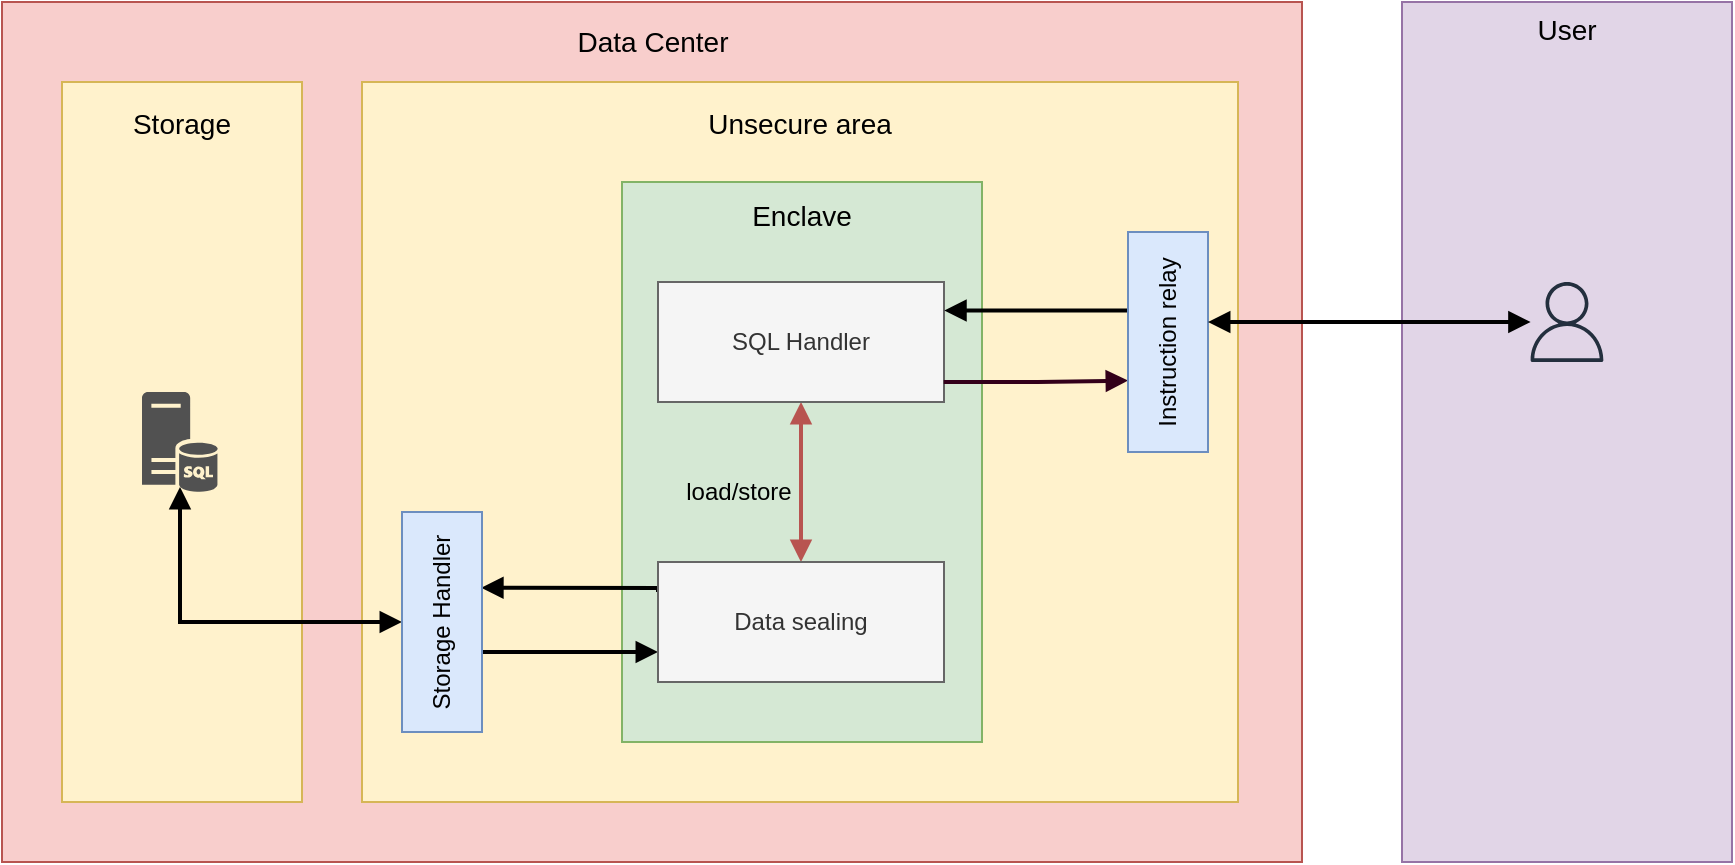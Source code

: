 <mxfile version="12.6.6" type="device"><diagram id="LC80RLNDfs2At8qiM8nP" name="Page-1"><mxGraphModel dx="5891" dy="3921" grid="1" gridSize="10" guides="1" tooltips="1" connect="1" arrows="1" fold="1" page="1" pageScale="1" pageWidth="1169" pageHeight="827" math="0" shadow="0"><root><mxCell id="0"/><mxCell id="1" parent="0"/><mxCell id="3JKxE_vsggqJ3vSwspQc-28" value="" style="rounded=0;whiteSpace=wrap;html=1;fillColor=#f8cecc;strokeColor=#b85450;" parent="1" vertex="1"><mxGeometry x="70" y="-560" width="650" height="430" as="geometry"/></mxCell><mxCell id="3JKxE_vsggqJ3vSwspQc-29" value="&lt;font style=&quot;font-size: 14px&quot;&gt;Unsecure area&lt;br&gt;&lt;br&gt;&lt;br&gt;&lt;br&gt;&lt;br&gt;&lt;br&gt;&lt;br&gt;&lt;br&gt;&lt;br&gt;&lt;br&gt;&lt;br&gt;&lt;br&gt;&lt;br&gt;&lt;br&gt;&lt;br&gt;&lt;br&gt;&lt;br&gt;&lt;br&gt;&lt;br&gt;&lt;br&gt;&lt;/font&gt;" style="rounded=0;whiteSpace=wrap;html=1;fillColor=#fff2cc;strokeColor=#d6b656;" parent="1" vertex="1"><mxGeometry x="250" y="-520" width="438" height="360" as="geometry"/></mxCell><mxCell id="3JKxE_vsggqJ3vSwspQc-31" value="&lt;font style=&quot;font-size: 14px&quot;&gt;Storage&lt;br&gt;&lt;br&gt;&lt;br&gt;&lt;br&gt;&lt;br&gt;&lt;br&gt;&lt;br&gt;&lt;br&gt;&lt;br&gt;&lt;br&gt;&lt;br&gt;&lt;br&gt;&lt;br&gt;&lt;br&gt;&lt;br&gt;&lt;br&gt;&lt;br&gt;&lt;br&gt;&lt;br&gt;&lt;br&gt;&lt;/font&gt;" style="rounded=0;whiteSpace=wrap;html=1;fillColor=#fff2cc;strokeColor=#d6b656;" parent="1" vertex="1"><mxGeometry x="100" y="-520" width="120" height="360" as="geometry"/></mxCell><mxCell id="3JKxE_vsggqJ3vSwspQc-30" value="" style="pointerEvents=1;shadow=0;dashed=0;html=1;strokeColor=none;labelPosition=center;verticalLabelPosition=bottom;verticalAlign=top;align=center;fillColor=#515151;shape=mxgraph.mscae.system_center.central_administration_site_sql" parent="1" vertex="1"><mxGeometry x="140" y="-365" width="38" height="50" as="geometry"/></mxCell><mxCell id="3JKxE_vsggqJ3vSwspQc-32" value="&lt;p&gt;Enclave&lt;/p&gt;&lt;p&gt;&lt;br&gt;&lt;/p&gt;&lt;p&gt;&lt;br&gt;&lt;/p&gt;&lt;p&gt;&lt;br&gt;&lt;/p&gt;&lt;p&gt;&lt;br&gt;&lt;/p&gt;&lt;p&gt;&lt;br&gt;&lt;/p&gt;&lt;p&gt;&lt;br&gt;&lt;/p&gt;&lt;p&gt;&lt;br&gt;&lt;/p&gt;&lt;p&gt;&lt;br&gt;&lt;/p&gt;" style="rounded=0;whiteSpace=wrap;html=1;fontSize=14;fillColor=#d5e8d4;strokeColor=#82b366;" parent="1" vertex="1"><mxGeometry x="380" y="-470" width="180" height="280" as="geometry"/></mxCell><mxCell id="3JKxE_vsggqJ3vSwspQc-33" value="Data Center" style="text;html=1;align=center;verticalAlign=middle;resizable=0;points=[];autosize=1;fontSize=14;" parent="1" vertex="1"><mxGeometry x="350" y="-550" width="90" height="20" as="geometry"/></mxCell><mxCell id="oFrDh9TmVfjl7BeL2_Rv-9" style="edgeStyle=orthogonalEdgeStyle;rounded=0;orthogonalLoop=1;jettySize=auto;html=1;exitX=0.5;exitY=1;exitDx=0;exitDy=0;entryX=0.5;entryY=0;entryDx=0;entryDy=0;startArrow=block;startFill=1;endArrow=block;endFill=1;strokeWidth=2;gradientColor=#ea6b66;fillColor=#f8cecc;strokeColor=#b85450;" edge="1" parent="1" source="3JKxE_vsggqJ3vSwspQc-38" target="3JKxE_vsggqJ3vSwspQc-37"><mxGeometry relative="1" as="geometry"/></mxCell><mxCell id="3JKxE_vsggqJ3vSwspQc-38" value="SQL Handler" style="rounded=0;whiteSpace=wrap;html=1;fillColor=#f5f5f5;strokeColor=#666666;fontColor=#333333;horizontal=1;" parent="1" vertex="1"><mxGeometry x="398" y="-420" width="143" height="60" as="geometry"/></mxCell><mxCell id="oFrDh9TmVfjl7BeL2_Rv-7" style="edgeStyle=orthogonalEdgeStyle;rounded=0;orthogonalLoop=1;jettySize=auto;html=1;exitX=0;exitY=0.75;exitDx=0;exitDy=0;startArrow=block;startFill=1;endArrow=none;endFill=0;strokeWidth=2;" edge="1" parent="1" source="3JKxE_vsggqJ3vSwspQc-37" target="3JKxE_vsggqJ3vSwspQc-35"><mxGeometry relative="1" as="geometry"><Array as="points"><mxPoint x="330" y="-235"/><mxPoint x="330" y="-235"/></Array></mxGeometry></mxCell><mxCell id="oFrDh9TmVfjl7BeL2_Rv-8" style="edgeStyle=orthogonalEdgeStyle;rounded=0;orthogonalLoop=1;jettySize=auto;html=1;exitX=0;exitY=0.25;exitDx=0;exitDy=0;entryX=0.99;entryY=0.344;entryDx=0;entryDy=0;entryPerimeter=0;endArrow=block;endFill=1;strokeWidth=2;fillColor=#f8cecc;strokeColor=#000000;" edge="1" parent="1" source="3JKxE_vsggqJ3vSwspQc-37" target="3JKxE_vsggqJ3vSwspQc-35"><mxGeometry relative="1" as="geometry"><Array as="points"><mxPoint x="400" y="-267"/><mxPoint x="310" y="-267"/></Array></mxGeometry></mxCell><mxCell id="3JKxE_vsggqJ3vSwspQc-37" value="Data sealing" style="rounded=0;whiteSpace=wrap;html=1;fillColor=#f5f5f5;strokeColor=#666666;fontColor=#333333;horizontal=1;" parent="1" vertex="1"><mxGeometry x="398" y="-280" width="143" height="60" as="geometry"/></mxCell><mxCell id="oFrDh9TmVfjl7BeL2_Rv-10" style="edgeStyle=orthogonalEdgeStyle;rounded=0;orthogonalLoop=1;jettySize=auto;html=1;exitX=0;exitY=0.5;exitDx=0;exitDy=0;entryX=0.5;entryY=0.95;entryDx=0;entryDy=0;entryPerimeter=0;startArrow=block;startFill=1;endArrow=block;endFill=1;strokeWidth=2;" edge="1" parent="1" source="3JKxE_vsggqJ3vSwspQc-35" target="3JKxE_vsggqJ3vSwspQc-30"><mxGeometry relative="1" as="geometry"/></mxCell><mxCell id="3JKxE_vsggqJ3vSwspQc-35" value="Storage Handler" style="rounded=0;whiteSpace=wrap;html=1;horizontal=0;fillColor=#dae8fc;strokeColor=#6c8ebf;" parent="1" vertex="1"><mxGeometry x="270" y="-305" width="40" height="110" as="geometry"/></mxCell><mxCell id="3JKxE_vsggqJ3vSwspQc-42" style="edgeStyle=orthogonalEdgeStyle;rounded=0;orthogonalLoop=1;jettySize=auto;html=1;startArrow=none;startFill=0;endArrow=block;endFill=1;strokeWidth=2;fillColor=#dae8fc;strokeColor=#000000;" parent="1" source="3JKxE_vsggqJ3vSwspQc-34" edge="1"><mxGeometry relative="1" as="geometry"><Array as="points"><mxPoint x="648" y="-406"/></Array><mxPoint x="648.14" y="-460.72" as="sourcePoint"/><mxPoint x="541.14" y="-405.72" as="targetPoint"/></mxGeometry></mxCell><mxCell id="3JKxE_vsggqJ3vSwspQc-43" style="edgeStyle=orthogonalEdgeStyle;rounded=0;orthogonalLoop=1;jettySize=auto;html=1;startArrow=none;startFill=0;endArrow=block;endFill=1;strokeWidth=2;fillColor=#dae8fc;strokeColor=#33001A;exitX=0.992;exitY=0.845;exitDx=0;exitDy=0;exitPerimeter=0;" parent="1" edge="1"><mxGeometry relative="1" as="geometry"><Array as="points"><mxPoint x="588" y="-369.72"/></Array><mxPoint x="540.856" y="-370.02" as="sourcePoint"/><mxPoint x="633" y="-370.72" as="targetPoint"/></mxGeometry></mxCell><mxCell id="3JKxE_vsggqJ3vSwspQc-34" value="Instruction relay" style="rounded=0;whiteSpace=wrap;html=1;horizontal=0;fillColor=#dae8fc;strokeColor=#6c8ebf;" parent="1" vertex="1"><mxGeometry x="633" y="-445" width="40" height="110" as="geometry"/></mxCell><mxCell id="3JKxE_vsggqJ3vSwspQc-44" value="&lt;font style=&quot;font-size: 14px&quot;&gt;User&lt;br&gt;&lt;br&gt;&lt;br&gt;&lt;br&gt;&lt;br&gt;&lt;br&gt;&lt;br&gt;&lt;br&gt;&lt;br&gt;&lt;br&gt;&lt;br&gt;&lt;br&gt;&lt;br&gt;&lt;br&gt;&lt;br&gt;&lt;br&gt;&lt;br&gt;&lt;br&gt;&lt;br&gt;&lt;br&gt;&lt;br&gt;&lt;br&gt;&lt;br&gt;&lt;br&gt;&lt;br&gt;&lt;/font&gt;" style="rounded=0;whiteSpace=wrap;html=1;fillColor=#e1d5e7;strokeColor=#9673a6;" parent="1" vertex="1"><mxGeometry x="770" y="-560" width="165" height="430" as="geometry"/></mxCell><mxCell id="oFrDh9TmVfjl7BeL2_Rv-12" value="" style="edgeStyle=orthogonalEdgeStyle;rounded=0;orthogonalLoop=1;jettySize=auto;html=1;startArrow=block;startFill=1;endArrow=block;endFill=1;strokeWidth=2;gradientColor=#ffd966;fillColor=#fff2cc;strokeColor=#000000;" edge="1" parent="1" source="3JKxE_vsggqJ3vSwspQc-46" target="3JKxE_vsggqJ3vSwspQc-34"><mxGeometry relative="1" as="geometry"><mxPoint x="752.5" y="-400" as="targetPoint"/><Array as="points"><mxPoint x="710" y="-400"/><mxPoint x="710" y="-400"/></Array></mxGeometry></mxCell><mxCell id="3JKxE_vsggqJ3vSwspQc-46" value="" style="outlineConnect=0;fontColor=#232F3E;gradientColor=none;fillColor=#232F3E;strokeColor=none;dashed=0;verticalLabelPosition=bottom;verticalAlign=top;align=center;html=1;fontSize=12;fontStyle=0;aspect=fixed;pointerEvents=1;shape=mxgraph.aws4.user;" parent="1" vertex="1"><mxGeometry x="832.5" y="-420" width="40" height="40" as="geometry"/></mxCell><mxCell id="oFrDh9TmVfjl7BeL2_Rv-4" value="load/store" style="text;html=1;strokeColor=none;fillColor=none;align=center;verticalAlign=middle;whiteSpace=wrap;rounded=0;" vertex="1" parent="1"><mxGeometry x="410" y="-325" width="57" height="20" as="geometry"/></mxCell></root></mxGraphModel></diagram></mxfile>